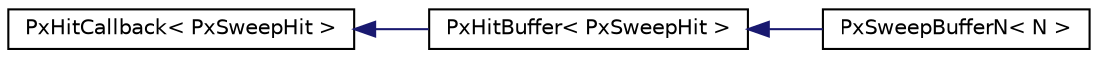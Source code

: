 digraph "Graphical Class Hierarchy"
{
  edge [fontname="Helvetica",fontsize="10",labelfontname="Helvetica",labelfontsize="10"];
  node [fontname="Helvetica",fontsize="10",shape=record];
  rankdir="LR";
  Node0 [label="PxHitCallback\< PxSweepHit \>",height=0.2,width=0.4,color="black", fillcolor="white", style="filled",URL="$structPxHitCallback.html"];
  Node0 -> Node1 [dir="back",color="midnightblue",fontsize="10",style="solid",fontname="Helvetica"];
  Node1 [label="PxHitBuffer\< PxSweepHit \>",height=0.2,width=0.4,color="black", fillcolor="white", style="filled",URL="$structPxHitBuffer.html"];
  Node1 -> Node2 [dir="back",color="midnightblue",fontsize="10",style="solid",fontname="Helvetica"];
  Node2 [label="PxSweepBufferN\< N \>",height=0.2,width=0.4,color="black", fillcolor="white", style="filled",URL="$structPxSweepBufferN.html",tooltip="Returns touching sweep hits to the user in a fixed size array embedded in the buffer class..."];
}
